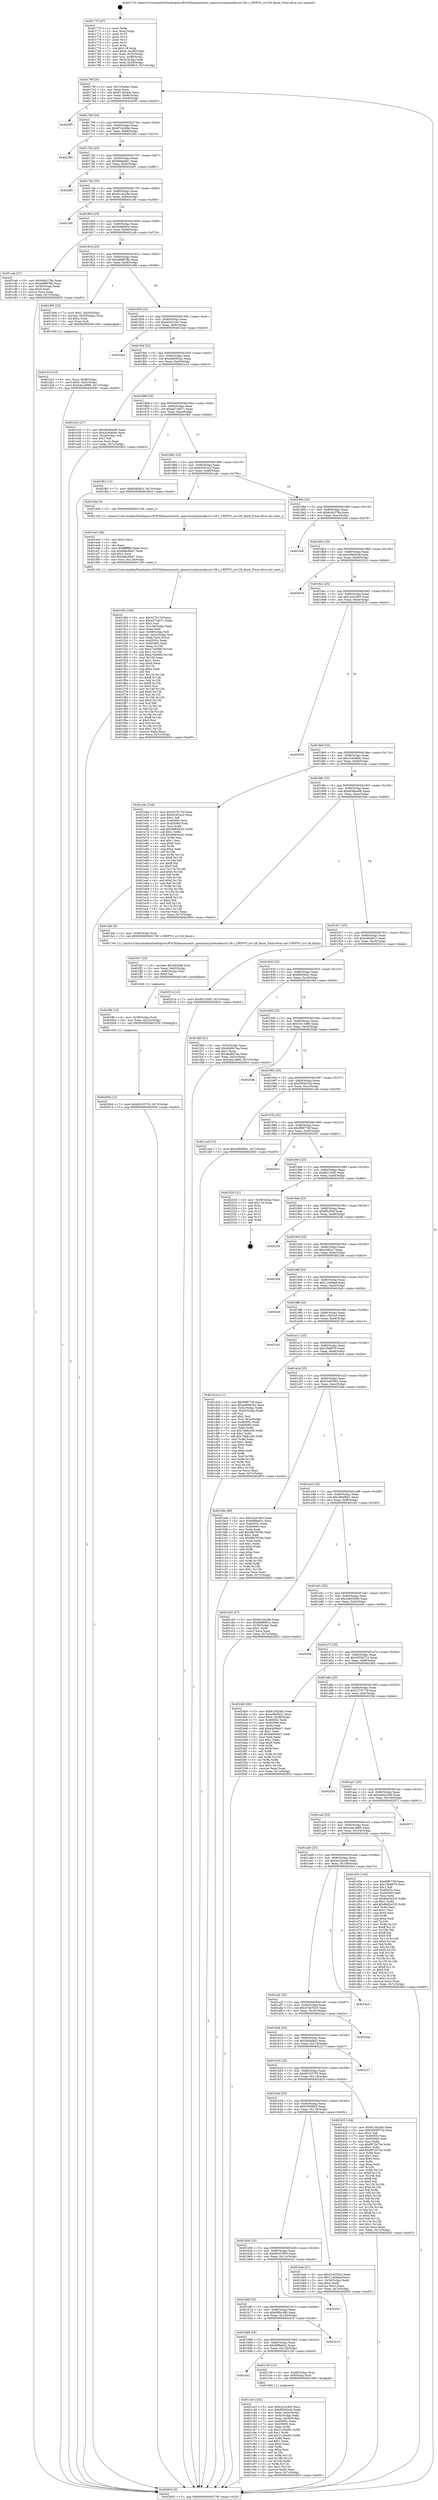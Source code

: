 digraph "0x401770" {
  label = "0x401770 (/mnt/c/Users/mathe/Desktop/tcc/POCII/binaries/extr_opensslcryptomodessiv128.c_CRYPTO_siv128_finish_Final-ollvm.out::main(0))"
  labelloc = "t"
  node[shape=record]

  Entry [label="",width=0.3,height=0.3,shape=circle,fillcolor=black,style=filled]
  "0x40179f" [label="{
     0x40179f [26]\l
     | [instrs]\l
     &nbsp;&nbsp;0x40179f \<+3\>: mov -0x7c(%rbp),%eax\l
     &nbsp;&nbsp;0x4017a2 \<+2\>: mov %eax,%ecx\l
     &nbsp;&nbsp;0x4017a4 \<+6\>: sub $0x813d24dc,%ecx\l
     &nbsp;&nbsp;0x4017aa \<+3\>: mov %eax,-0x80(%rbp)\l
     &nbsp;&nbsp;0x4017ad \<+6\>: mov %ecx,-0x84(%rbp)\l
     &nbsp;&nbsp;0x4017b3 \<+6\>: je 00000000004025f5 \<main+0xe85\>\l
  }"]
  "0x4025f5" [label="{
     0x4025f5\l
  }", style=dashed]
  "0x4017b9" [label="{
     0x4017b9 [25]\l
     | [instrs]\l
     &nbsp;&nbsp;0x4017b9 \<+5\>: jmp 00000000004017be \<main+0x4e\>\l
     &nbsp;&nbsp;0x4017be \<+3\>: mov -0x80(%rbp),%eax\l
     &nbsp;&nbsp;0x4017c1 \<+5\>: sub $0x87cb360e,%eax\l
     &nbsp;&nbsp;0x4017c6 \<+6\>: mov %eax,-0x88(%rbp)\l
     &nbsp;&nbsp;0x4017cc \<+6\>: je 0000000000402384 \<main+0xc14\>\l
  }"]
  Exit [label="",width=0.3,height=0.3,shape=circle,fillcolor=black,style=filled,peripheries=2]
  "0x402384" [label="{
     0x402384\l
  }", style=dashed]
  "0x4017d2" [label="{
     0x4017d2 [25]\l
     | [instrs]\l
     &nbsp;&nbsp;0x4017d2 \<+5\>: jmp 00000000004017d7 \<main+0x67\>\l
     &nbsp;&nbsp;0x4017d7 \<+3\>: mov -0x80(%rbp),%eax\l
     &nbsp;&nbsp;0x4017da \<+5\>: sub $0x8bfae9d1,%eax\l
     &nbsp;&nbsp;0x4017df \<+6\>: mov %eax,-0x8c(%rbp)\l
     &nbsp;&nbsp;0x4017e5 \<+6\>: je 00000000004020f1 \<main+0x981\>\l
  }"]
  "0x40200d" [label="{
     0x40200d [12]\l
     | [instrs]\l
     &nbsp;&nbsp;0x40200d \<+7\>: movl $0x60105705,-0x7c(%rbp)\l
     &nbsp;&nbsp;0x402014 \<+5\>: jmp 0000000000402603 \<main+0xe93\>\l
  }"]
  "0x4020f1" [label="{
     0x4020f1\l
  }", style=dashed]
  "0x4017eb" [label="{
     0x4017eb [25]\l
     | [instrs]\l
     &nbsp;&nbsp;0x4017eb \<+5\>: jmp 00000000004017f0 \<main+0x80\>\l
     &nbsp;&nbsp;0x4017f0 \<+3\>: mov -0x80(%rbp),%eax\l
     &nbsp;&nbsp;0x4017f3 \<+5\>: sub $0x91c4e29e,%eax\l
     &nbsp;&nbsp;0x4017f8 \<+6\>: mov %eax,-0x90(%rbp)\l
     &nbsp;&nbsp;0x4017fe \<+6\>: je 0000000000401cd0 \<main+0x560\>\l
  }"]
  "0x401ffe" [label="{
     0x401ffe [15]\l
     | [instrs]\l
     &nbsp;&nbsp;0x401ffe \<+4\>: mov -0x58(%rbp),%rdi\l
     &nbsp;&nbsp;0x402002 \<+6\>: mov %eax,-0x12c(%rbp)\l
     &nbsp;&nbsp;0x402008 \<+5\>: call 0000000000401030 \<free@plt\>\l
     | [calls]\l
     &nbsp;&nbsp;0x401030 \{1\} (unknown)\l
  }"]
  "0x401cd0" [label="{
     0x401cd0\l
  }", style=dashed]
  "0x401804" [label="{
     0x401804 [25]\l
     | [instrs]\l
     &nbsp;&nbsp;0x401804 \<+5\>: jmp 0000000000401809 \<main+0x99\>\l
     &nbsp;&nbsp;0x401809 \<+3\>: mov -0x80(%rbp),%eax\l
     &nbsp;&nbsp;0x40180c \<+5\>: sub $0x9b860f1e,%eax\l
     &nbsp;&nbsp;0x401811 \<+6\>: mov %eax,-0x94(%rbp)\l
     &nbsp;&nbsp;0x401817 \<+6\>: je 0000000000401ceb \<main+0x57b\>\l
  }"]
  "0x401fe7" [label="{
     0x401fe7 [23]\l
     | [instrs]\l
     &nbsp;&nbsp;0x401fe7 \<+10\>: movabs $0x4030d6,%rdi\l
     &nbsp;&nbsp;0x401ff1 \<+3\>: mov %eax,-0x60(%rbp)\l
     &nbsp;&nbsp;0x401ff4 \<+3\>: mov -0x60(%rbp),%esi\l
     &nbsp;&nbsp;0x401ff7 \<+2\>: mov $0x0,%al\l
     &nbsp;&nbsp;0x401ff9 \<+5\>: call 0000000000401040 \<printf@plt\>\l
     | [calls]\l
     &nbsp;&nbsp;0x401040 \{1\} (unknown)\l
  }"]
  "0x401ceb" [label="{
     0x401ceb [27]\l
     | [instrs]\l
     &nbsp;&nbsp;0x401ceb \<+5\>: mov $0xbc9c378a,%eax\l
     &nbsp;&nbsp;0x401cf0 \<+5\>: mov $0xa99f878b,%ecx\l
     &nbsp;&nbsp;0x401cf5 \<+3\>: mov -0x30(%rbp),%edx\l
     &nbsp;&nbsp;0x401cf8 \<+3\>: cmp $0x0,%edx\l
     &nbsp;&nbsp;0x401cfb \<+3\>: cmove %ecx,%eax\l
     &nbsp;&nbsp;0x401cfe \<+3\>: mov %eax,-0x7c(%rbp)\l
     &nbsp;&nbsp;0x401d01 \<+5\>: jmp 0000000000402603 \<main+0xe93\>\l
  }"]
  "0x40181d" [label="{
     0x40181d [25]\l
     | [instrs]\l
     &nbsp;&nbsp;0x40181d \<+5\>: jmp 0000000000401822 \<main+0xb2\>\l
     &nbsp;&nbsp;0x401822 \<+3\>: mov -0x80(%rbp),%eax\l
     &nbsp;&nbsp;0x401825 \<+5\>: sub $0xa99f878b,%eax\l
     &nbsp;&nbsp;0x40182a \<+6\>: mov %eax,-0x98(%rbp)\l
     &nbsp;&nbsp;0x401830 \<+6\>: je 0000000000401d06 \<main+0x596\>\l
  }"]
  "0x401f0b" [label="{
     0x401f0b [168]\l
     | [instrs]\l
     &nbsp;&nbsp;0x401f0b \<+5\>: mov $0x327517cf,%ecx\l
     &nbsp;&nbsp;0x401f10 \<+5\>: mov $0xad71e071,%edx\l
     &nbsp;&nbsp;0x401f15 \<+3\>: mov $0x1,%sil\l
     &nbsp;&nbsp;0x401f18 \<+6\>: mov -0x128(%rbp),%edi\l
     &nbsp;&nbsp;0x401f1e \<+3\>: imul %eax,%edi\l
     &nbsp;&nbsp;0x401f21 \<+4\>: mov -0x58(%rbp),%r8\l
     &nbsp;&nbsp;0x401f25 \<+4\>: movslq -0x5c(%rbp),%r9\l
     &nbsp;&nbsp;0x401f29 \<+4\>: mov %edi,(%r8,%r9,4)\l
     &nbsp;&nbsp;0x401f2d \<+7\>: mov 0x40505c,%eax\l
     &nbsp;&nbsp;0x401f34 \<+7\>: mov 0x405060,%edi\l
     &nbsp;&nbsp;0x401f3b \<+3\>: mov %eax,%r10d\l
     &nbsp;&nbsp;0x401f3e \<+7\>: sub $0xa75af480,%r10d\l
     &nbsp;&nbsp;0x401f45 \<+4\>: sub $0x1,%r10d\l
     &nbsp;&nbsp;0x401f49 \<+7\>: add $0xa75af480,%r10d\l
     &nbsp;&nbsp;0x401f50 \<+4\>: imul %r10d,%eax\l
     &nbsp;&nbsp;0x401f54 \<+3\>: and $0x1,%eax\l
     &nbsp;&nbsp;0x401f57 \<+3\>: cmp $0x0,%eax\l
     &nbsp;&nbsp;0x401f5a \<+4\>: sete %r11b\l
     &nbsp;&nbsp;0x401f5e \<+3\>: cmp $0xa,%edi\l
     &nbsp;&nbsp;0x401f61 \<+3\>: setl %bl\l
     &nbsp;&nbsp;0x401f64 \<+3\>: mov %r11b,%r14b\l
     &nbsp;&nbsp;0x401f67 \<+4\>: xor $0xff,%r14b\l
     &nbsp;&nbsp;0x401f6b \<+3\>: mov %bl,%r15b\l
     &nbsp;&nbsp;0x401f6e \<+4\>: xor $0xff,%r15b\l
     &nbsp;&nbsp;0x401f72 \<+4\>: xor $0x0,%sil\l
     &nbsp;&nbsp;0x401f76 \<+3\>: mov %r14b,%r12b\l
     &nbsp;&nbsp;0x401f79 \<+4\>: and $0x0,%r12b\l
     &nbsp;&nbsp;0x401f7d \<+3\>: and %sil,%r11b\l
     &nbsp;&nbsp;0x401f80 \<+3\>: mov %r15b,%r13b\l
     &nbsp;&nbsp;0x401f83 \<+4\>: and $0x0,%r13b\l
     &nbsp;&nbsp;0x401f87 \<+3\>: and %sil,%bl\l
     &nbsp;&nbsp;0x401f8a \<+3\>: or %r11b,%r12b\l
     &nbsp;&nbsp;0x401f8d \<+3\>: or %bl,%r13b\l
     &nbsp;&nbsp;0x401f90 \<+3\>: xor %r13b,%r12b\l
     &nbsp;&nbsp;0x401f93 \<+3\>: or %r15b,%r14b\l
     &nbsp;&nbsp;0x401f96 \<+4\>: xor $0xff,%r14b\l
     &nbsp;&nbsp;0x401f9a \<+4\>: or $0x0,%sil\l
     &nbsp;&nbsp;0x401f9e \<+3\>: and %sil,%r14b\l
     &nbsp;&nbsp;0x401fa1 \<+3\>: or %r14b,%r12b\l
     &nbsp;&nbsp;0x401fa4 \<+4\>: test $0x1,%r12b\l
     &nbsp;&nbsp;0x401fa8 \<+3\>: cmovne %edx,%ecx\l
     &nbsp;&nbsp;0x401fab \<+3\>: mov %ecx,-0x7c(%rbp)\l
     &nbsp;&nbsp;0x401fae \<+5\>: jmp 0000000000402603 \<main+0xe93\>\l
  }"]
  "0x401d06" [label="{
     0x401d06 [23]\l
     | [instrs]\l
     &nbsp;&nbsp;0x401d06 \<+7\>: movl $0x1,-0x50(%rbp)\l
     &nbsp;&nbsp;0x401d0d \<+4\>: movslq -0x50(%rbp),%rax\l
     &nbsp;&nbsp;0x401d11 \<+4\>: shl $0x2,%rax\l
     &nbsp;&nbsp;0x401d15 \<+3\>: mov %rax,%rdi\l
     &nbsp;&nbsp;0x401d18 \<+5\>: call 0000000000401050 \<malloc@plt\>\l
     | [calls]\l
     &nbsp;&nbsp;0x401050 \{1\} (unknown)\l
  }"]
  "0x401836" [label="{
     0x401836 [25]\l
     | [instrs]\l
     &nbsp;&nbsp;0x401836 \<+5\>: jmp 000000000040183b \<main+0xcb\>\l
     &nbsp;&nbsp;0x40183b \<+3\>: mov -0x80(%rbp),%eax\l
     &nbsp;&nbsp;0x40183e \<+5\>: sub $0xab421c0c,%eax\l
     &nbsp;&nbsp;0x401843 \<+6\>: mov %eax,-0x9c(%rbp)\l
     &nbsp;&nbsp;0x401849 \<+6\>: je 00000000004022ad \<main+0xb3d\>\l
  }"]
  "0x401ee3" [label="{
     0x401ee3 [40]\l
     | [instrs]\l
     &nbsp;&nbsp;0x401ee3 \<+5\>: mov $0x2,%ecx\l
     &nbsp;&nbsp;0x401ee8 \<+1\>: cltd\l
     &nbsp;&nbsp;0x401ee9 \<+2\>: idiv %ecx\l
     &nbsp;&nbsp;0x401eeb \<+6\>: imul $0xfffffffe,%edx,%ecx\l
     &nbsp;&nbsp;0x401ef1 \<+6\>: sub $0x9dbc8bb7,%ecx\l
     &nbsp;&nbsp;0x401ef7 \<+3\>: add $0x1,%ecx\l
     &nbsp;&nbsp;0x401efa \<+6\>: add $0x9dbc8bb7,%ecx\l
     &nbsp;&nbsp;0x401f00 \<+6\>: mov %ecx,-0x128(%rbp)\l
     &nbsp;&nbsp;0x401f06 \<+5\>: call 0000000000401160 \<next_i\>\l
     | [calls]\l
     &nbsp;&nbsp;0x401160 \{1\} (/mnt/c/Users/mathe/Desktop/tcc/POCII/binaries/extr_opensslcryptomodessiv128.c_CRYPTO_siv128_finish_Final-ollvm.out::next_i)\l
  }"]
  "0x4022ad" [label="{
     0x4022ad\l
  }", style=dashed]
  "0x40184f" [label="{
     0x40184f [25]\l
     | [instrs]\l
     &nbsp;&nbsp;0x40184f \<+5\>: jmp 0000000000401854 \<main+0xe4\>\l
     &nbsp;&nbsp;0x401854 \<+3\>: mov -0x80(%rbp),%eax\l
     &nbsp;&nbsp;0x401857 \<+5\>: sub $0xad6583a2,%eax\l
     &nbsp;&nbsp;0x40185c \<+6\>: mov %eax,-0xa0(%rbp)\l
     &nbsp;&nbsp;0x401862 \<+6\>: je 0000000000401e33 \<main+0x6c3\>\l
  }"]
  "0x401d1d" [label="{
     0x401d1d [23]\l
     | [instrs]\l
     &nbsp;&nbsp;0x401d1d \<+4\>: mov %rax,-0x58(%rbp)\l
     &nbsp;&nbsp;0x401d21 \<+7\>: movl $0x0,-0x5c(%rbp)\l
     &nbsp;&nbsp;0x401d28 \<+7\>: movl $0x44a1d985,-0x7c(%rbp)\l
     &nbsp;&nbsp;0x401d2f \<+5\>: jmp 0000000000402603 \<main+0xe93\>\l
  }"]
  "0x401e33" [label="{
     0x401e33 [27]\l
     | [instrs]\l
     &nbsp;&nbsp;0x401e33 \<+5\>: mov $0xd046ea98,%eax\l
     &nbsp;&nbsp;0x401e38 \<+5\>: mov $0xc5404b9c,%ecx\l
     &nbsp;&nbsp;0x401e3d \<+3\>: mov -0x2a(%rbp),%dl\l
     &nbsp;&nbsp;0x401e40 \<+3\>: test $0x1,%dl\l
     &nbsp;&nbsp;0x401e43 \<+3\>: cmovne %ecx,%eax\l
     &nbsp;&nbsp;0x401e46 \<+3\>: mov %eax,-0x7c(%rbp)\l
     &nbsp;&nbsp;0x401e49 \<+5\>: jmp 0000000000402603 \<main+0xe93\>\l
  }"]
  "0x401868" [label="{
     0x401868 [25]\l
     | [instrs]\l
     &nbsp;&nbsp;0x401868 \<+5\>: jmp 000000000040186d \<main+0xfd\>\l
     &nbsp;&nbsp;0x40186d \<+3\>: mov -0x80(%rbp),%eax\l
     &nbsp;&nbsp;0x401870 \<+5\>: sub $0xad71e071,%eax\l
     &nbsp;&nbsp;0x401875 \<+6\>: mov %eax,-0xa4(%rbp)\l
     &nbsp;&nbsp;0x40187b \<+6\>: je 0000000000401fb3 \<main+0x843\>\l
  }"]
  "0x401c43" [label="{
     0x401c43 [102]\l
     | [instrs]\l
     &nbsp;&nbsp;0x401c43 \<+5\>: mov $0xc422c9c0,%ecx\l
     &nbsp;&nbsp;0x401c48 \<+5\>: mov $0xf594024d,%edx\l
     &nbsp;&nbsp;0x401c4d \<+3\>: mov %eax,-0x4c(%rbp)\l
     &nbsp;&nbsp;0x401c50 \<+3\>: mov -0x4c(%rbp),%eax\l
     &nbsp;&nbsp;0x401c53 \<+3\>: mov %eax,-0x30(%rbp)\l
     &nbsp;&nbsp;0x401c56 \<+7\>: mov 0x40505c,%eax\l
     &nbsp;&nbsp;0x401c5d \<+7\>: mov 0x405060,%esi\l
     &nbsp;&nbsp;0x401c64 \<+3\>: mov %eax,%r8d\l
     &nbsp;&nbsp;0x401c67 \<+7\>: sub $0x2120ed0c,%r8d\l
     &nbsp;&nbsp;0x401c6e \<+4\>: sub $0x1,%r8d\l
     &nbsp;&nbsp;0x401c72 \<+7\>: add $0x2120ed0c,%r8d\l
     &nbsp;&nbsp;0x401c79 \<+4\>: imul %r8d,%eax\l
     &nbsp;&nbsp;0x401c7d \<+3\>: and $0x1,%eax\l
     &nbsp;&nbsp;0x401c80 \<+3\>: cmp $0x0,%eax\l
     &nbsp;&nbsp;0x401c83 \<+4\>: sete %r9b\l
     &nbsp;&nbsp;0x401c87 \<+3\>: cmp $0xa,%esi\l
     &nbsp;&nbsp;0x401c8a \<+4\>: setl %r10b\l
     &nbsp;&nbsp;0x401c8e \<+3\>: mov %r9b,%r11b\l
     &nbsp;&nbsp;0x401c91 \<+3\>: and %r10b,%r11b\l
     &nbsp;&nbsp;0x401c94 \<+3\>: xor %r10b,%r9b\l
     &nbsp;&nbsp;0x401c97 \<+3\>: or %r9b,%r11b\l
     &nbsp;&nbsp;0x401c9a \<+4\>: test $0x1,%r11b\l
     &nbsp;&nbsp;0x401c9e \<+3\>: cmovne %edx,%ecx\l
     &nbsp;&nbsp;0x401ca1 \<+3\>: mov %ecx,-0x7c(%rbp)\l
     &nbsp;&nbsp;0x401ca4 \<+5\>: jmp 0000000000402603 \<main+0xe93\>\l
  }"]
  "0x401fb3" [label="{
     0x401fb3 [12]\l
     | [instrs]\l
     &nbsp;&nbsp;0x401fb3 \<+7\>: movl $0xf04f382c,-0x7c(%rbp)\l
     &nbsp;&nbsp;0x401fba \<+5\>: jmp 0000000000402603 \<main+0xe93\>\l
  }"]
  "0x401881" [label="{
     0x401881 [25]\l
     | [instrs]\l
     &nbsp;&nbsp;0x401881 \<+5\>: jmp 0000000000401886 \<main+0x116\>\l
     &nbsp;&nbsp;0x401886 \<+3\>: mov -0x80(%rbp),%eax\l
     &nbsp;&nbsp;0x401889 \<+5\>: sub $0xb53f1ec2,%eax\l
     &nbsp;&nbsp;0x40188e \<+6\>: mov %eax,-0xa8(%rbp)\l
     &nbsp;&nbsp;0x401894 \<+6\>: je 0000000000401ede \<main+0x76e\>\l
  }"]
  "0x401ba1" [label="{
     0x401ba1\l
  }", style=dashed]
  "0x401ede" [label="{
     0x401ede [5]\l
     | [instrs]\l
     &nbsp;&nbsp;0x401ede \<+5\>: call 0000000000401160 \<next_i\>\l
     | [calls]\l
     &nbsp;&nbsp;0x401160 \{1\} (/mnt/c/Users/mathe/Desktop/tcc/POCII/binaries/extr_opensslcryptomodessiv128.c_CRYPTO_siv128_finish_Final-ollvm.out::next_i)\l
  }"]
  "0x40189a" [label="{
     0x40189a [25]\l
     | [instrs]\l
     &nbsp;&nbsp;0x40189a \<+5\>: jmp 000000000040189f \<main+0x12f\>\l
     &nbsp;&nbsp;0x40189f \<+3\>: mov -0x80(%rbp),%eax\l
     &nbsp;&nbsp;0x4018a2 \<+5\>: sub $0xbc9c378a,%eax\l
     &nbsp;&nbsp;0x4018a7 \<+6\>: mov %eax,-0xac(%rbp)\l
     &nbsp;&nbsp;0x4018ad \<+6\>: je 00000000004022e8 \<main+0xb78\>\l
  }"]
  "0x401c36" [label="{
     0x401c36 [13]\l
     | [instrs]\l
     &nbsp;&nbsp;0x401c36 \<+4\>: mov -0x48(%rbp),%rax\l
     &nbsp;&nbsp;0x401c3a \<+4\>: mov 0x8(%rax),%rdi\l
     &nbsp;&nbsp;0x401c3e \<+5\>: call 0000000000401060 \<atoi@plt\>\l
     | [calls]\l
     &nbsp;&nbsp;0x401060 \{1\} (unknown)\l
  }"]
  "0x4022e8" [label="{
     0x4022e8\l
  }", style=dashed]
  "0x4018b3" [label="{
     0x4018b3 [25]\l
     | [instrs]\l
     &nbsp;&nbsp;0x4018b3 \<+5\>: jmp 00000000004018b8 \<main+0x148\>\l
     &nbsp;&nbsp;0x4018b8 \<+3\>: mov -0x80(%rbp),%eax\l
     &nbsp;&nbsp;0x4018bb \<+5\>: sub $0xc09a420f,%eax\l
     &nbsp;&nbsp;0x4018c0 \<+6\>: mov %eax,-0xb0(%rbp)\l
     &nbsp;&nbsp;0x4018c6 \<+6\>: je 0000000000402019 \<main+0x8a9\>\l
  }"]
  "0x401b88" [label="{
     0x401b88 [25]\l
     | [instrs]\l
     &nbsp;&nbsp;0x401b88 \<+5\>: jmp 0000000000401b8d \<main+0x41d\>\l
     &nbsp;&nbsp;0x401b8d \<+3\>: mov -0x80(%rbp),%eax\l
     &nbsp;&nbsp;0x401b90 \<+5\>: sub $0x69f9a62c,%eax\l
     &nbsp;&nbsp;0x401b95 \<+6\>: mov %eax,-0x124(%rbp)\l
     &nbsp;&nbsp;0x401b9b \<+6\>: je 0000000000401c36 \<main+0x4c6\>\l
  }"]
  "0x402019" [label="{
     0x402019\l
  }", style=dashed]
  "0x4018cc" [label="{
     0x4018cc [25]\l
     | [instrs]\l
     &nbsp;&nbsp;0x4018cc \<+5\>: jmp 00000000004018d1 \<main+0x161\>\l
     &nbsp;&nbsp;0x4018d1 \<+3\>: mov -0x80(%rbp),%eax\l
     &nbsp;&nbsp;0x4018d4 \<+5\>: sub $0xc422c9c0,%eax\l
     &nbsp;&nbsp;0x4018d9 \<+6\>: mov %eax,-0xb4(%rbp)\l
     &nbsp;&nbsp;0x4018df \<+6\>: je 0000000000402535 \<main+0xdc5\>\l
  }"]
  "0x402419" [label="{
     0x402419\l
  }", style=dashed]
  "0x402535" [label="{
     0x402535\l
  }", style=dashed]
  "0x4018e5" [label="{
     0x4018e5 [25]\l
     | [instrs]\l
     &nbsp;&nbsp;0x4018e5 \<+5\>: jmp 00000000004018ea \<main+0x17a\>\l
     &nbsp;&nbsp;0x4018ea \<+3\>: mov -0x80(%rbp),%eax\l
     &nbsp;&nbsp;0x4018ed \<+5\>: sub $0xc5404b9c,%eax\l
     &nbsp;&nbsp;0x4018f2 \<+6\>: mov %eax,-0xb8(%rbp)\l
     &nbsp;&nbsp;0x4018f8 \<+6\>: je 0000000000401e4e \<main+0x6de\>\l
  }"]
  "0x401b6f" [label="{
     0x401b6f [25]\l
     | [instrs]\l
     &nbsp;&nbsp;0x401b6f \<+5\>: jmp 0000000000401b74 \<main+0x404\>\l
     &nbsp;&nbsp;0x401b74 \<+3\>: mov -0x80(%rbp),%eax\l
     &nbsp;&nbsp;0x401b77 \<+5\>: sub $0x69f0c3d6,%eax\l
     &nbsp;&nbsp;0x401b7c \<+6\>: mov %eax,-0x120(%rbp)\l
     &nbsp;&nbsp;0x401b82 \<+6\>: je 0000000000402419 \<main+0xca9\>\l
  }"]
  "0x401e4e" [label="{
     0x401e4e [144]\l
     | [instrs]\l
     &nbsp;&nbsp;0x401e4e \<+5\>: mov $0x327517cf,%eax\l
     &nbsp;&nbsp;0x401e53 \<+5\>: mov $0xb53f1ec2,%ecx\l
     &nbsp;&nbsp;0x401e58 \<+2\>: mov $0x1,%dl\l
     &nbsp;&nbsp;0x401e5a \<+7\>: mov 0x40505c,%esi\l
     &nbsp;&nbsp;0x401e61 \<+7\>: mov 0x405060,%edi\l
     &nbsp;&nbsp;0x401e68 \<+3\>: mov %esi,%r8d\l
     &nbsp;&nbsp;0x401e6b \<+7\>: add $0x9d834c92,%r8d\l
     &nbsp;&nbsp;0x401e72 \<+4\>: sub $0x1,%r8d\l
     &nbsp;&nbsp;0x401e76 \<+7\>: sub $0x9d834c92,%r8d\l
     &nbsp;&nbsp;0x401e7d \<+4\>: imul %r8d,%esi\l
     &nbsp;&nbsp;0x401e81 \<+3\>: and $0x1,%esi\l
     &nbsp;&nbsp;0x401e84 \<+3\>: cmp $0x0,%esi\l
     &nbsp;&nbsp;0x401e87 \<+4\>: sete %r9b\l
     &nbsp;&nbsp;0x401e8b \<+3\>: cmp $0xa,%edi\l
     &nbsp;&nbsp;0x401e8e \<+4\>: setl %r10b\l
     &nbsp;&nbsp;0x401e92 \<+3\>: mov %r9b,%r11b\l
     &nbsp;&nbsp;0x401e95 \<+4\>: xor $0xff,%r11b\l
     &nbsp;&nbsp;0x401e99 \<+3\>: mov %r10b,%bl\l
     &nbsp;&nbsp;0x401e9c \<+3\>: xor $0xff,%bl\l
     &nbsp;&nbsp;0x401e9f \<+3\>: xor $0x0,%dl\l
     &nbsp;&nbsp;0x401ea2 \<+3\>: mov %r11b,%r14b\l
     &nbsp;&nbsp;0x401ea5 \<+4\>: and $0x0,%r14b\l
     &nbsp;&nbsp;0x401ea9 \<+3\>: and %dl,%r9b\l
     &nbsp;&nbsp;0x401eac \<+3\>: mov %bl,%r15b\l
     &nbsp;&nbsp;0x401eaf \<+4\>: and $0x0,%r15b\l
     &nbsp;&nbsp;0x401eb3 \<+3\>: and %dl,%r10b\l
     &nbsp;&nbsp;0x401eb6 \<+3\>: or %r9b,%r14b\l
     &nbsp;&nbsp;0x401eb9 \<+3\>: or %r10b,%r15b\l
     &nbsp;&nbsp;0x401ebc \<+3\>: xor %r15b,%r14b\l
     &nbsp;&nbsp;0x401ebf \<+3\>: or %bl,%r11b\l
     &nbsp;&nbsp;0x401ec2 \<+4\>: xor $0xff,%r11b\l
     &nbsp;&nbsp;0x401ec6 \<+3\>: or $0x0,%dl\l
     &nbsp;&nbsp;0x401ec9 \<+3\>: and %dl,%r11b\l
     &nbsp;&nbsp;0x401ecc \<+3\>: or %r11b,%r14b\l
     &nbsp;&nbsp;0x401ecf \<+4\>: test $0x1,%r14b\l
     &nbsp;&nbsp;0x401ed3 \<+3\>: cmovne %ecx,%eax\l
     &nbsp;&nbsp;0x401ed6 \<+3\>: mov %eax,-0x7c(%rbp)\l
     &nbsp;&nbsp;0x401ed9 \<+5\>: jmp 0000000000402603 \<main+0xe93\>\l
  }"]
  "0x4018fe" [label="{
     0x4018fe [25]\l
     | [instrs]\l
     &nbsp;&nbsp;0x4018fe \<+5\>: jmp 0000000000401903 \<main+0x193\>\l
     &nbsp;&nbsp;0x401903 \<+3\>: mov -0x80(%rbp),%eax\l
     &nbsp;&nbsp;0x401906 \<+5\>: sub $0xd046ea98,%eax\l
     &nbsp;&nbsp;0x40190b \<+6\>: mov %eax,-0xbc(%rbp)\l
     &nbsp;&nbsp;0x401911 \<+6\>: je 0000000000401fde \<main+0x86e\>\l
  }"]
  "0x402242" [label="{
     0x402242\l
  }", style=dashed]
  "0x401fde" [label="{
     0x401fde [9]\l
     | [instrs]\l
     &nbsp;&nbsp;0x401fde \<+4\>: mov -0x58(%rbp),%rdi\l
     &nbsp;&nbsp;0x401fe2 \<+5\>: call 0000000000401760 \<CRYPTO_siv128_finish\>\l
     | [calls]\l
     &nbsp;&nbsp;0x401760 \{1\} (/mnt/c/Users/mathe/Desktop/tcc/POCII/binaries/extr_opensslcryptomodessiv128.c_CRYPTO_siv128_finish_Final-ollvm.out::CRYPTO_siv128_finish)\l
  }"]
  "0x401917" [label="{
     0x401917 [25]\l
     | [instrs]\l
     &nbsp;&nbsp;0x401917 \<+5\>: jmp 000000000040191c \<main+0x1ac\>\l
     &nbsp;&nbsp;0x40191c \<+3\>: mov -0x80(%rbp),%eax\l
     &nbsp;&nbsp;0x40191f \<+5\>: sub $0xed6af421,%eax\l
     &nbsp;&nbsp;0x401924 \<+6\>: mov %eax,-0xc0(%rbp)\l
     &nbsp;&nbsp;0x40192a \<+6\>: je 0000000000402514 \<main+0xda4\>\l
  }"]
  "0x401770" [label="{
     0x401770 [47]\l
     | [instrs]\l
     &nbsp;&nbsp;0x401770 \<+1\>: push %rbp\l
     &nbsp;&nbsp;0x401771 \<+3\>: mov %rsp,%rbp\l
     &nbsp;&nbsp;0x401774 \<+2\>: push %r15\l
     &nbsp;&nbsp;0x401776 \<+2\>: push %r14\l
     &nbsp;&nbsp;0x401778 \<+2\>: push %r13\l
     &nbsp;&nbsp;0x40177a \<+2\>: push %r12\l
     &nbsp;&nbsp;0x40177c \<+1\>: push %rbx\l
     &nbsp;&nbsp;0x40177d \<+7\>: sub $0x118,%rsp\l
     &nbsp;&nbsp;0x401784 \<+7\>: movl $0x0,-0x38(%rbp)\l
     &nbsp;&nbsp;0x40178b \<+3\>: mov %edi,-0x3c(%rbp)\l
     &nbsp;&nbsp;0x40178e \<+4\>: mov %rsi,-0x48(%rbp)\l
     &nbsp;&nbsp;0x401792 \<+3\>: mov -0x3c(%rbp),%edi\l
     &nbsp;&nbsp;0x401795 \<+3\>: mov %edi,-0x34(%rbp)\l
     &nbsp;&nbsp;0x401798 \<+7\>: movl $0x6393f9c5,-0x7c(%rbp)\l
  }"]
  "0x402514" [label="{
     0x402514 [12]\l
     | [instrs]\l
     &nbsp;&nbsp;0x402514 \<+7\>: movl $0xfb2150f2,-0x7c(%rbp)\l
     &nbsp;&nbsp;0x40251b \<+5\>: jmp 0000000000402603 \<main+0xe93\>\l
  }"]
  "0x401930" [label="{
     0x401930 [25]\l
     | [instrs]\l
     &nbsp;&nbsp;0x401930 \<+5\>: jmp 0000000000401935 \<main+0x1c5\>\l
     &nbsp;&nbsp;0x401935 \<+3\>: mov -0x80(%rbp),%eax\l
     &nbsp;&nbsp;0x401938 \<+5\>: sub $0xf04f382c,%eax\l
     &nbsp;&nbsp;0x40193d \<+6\>: mov %eax,-0xc4(%rbp)\l
     &nbsp;&nbsp;0x401943 \<+6\>: je 0000000000401fbf \<main+0x84f\>\l
  }"]
  "0x402603" [label="{
     0x402603 [5]\l
     | [instrs]\l
     &nbsp;&nbsp;0x402603 \<+5\>: jmp 000000000040179f \<main+0x2f\>\l
  }"]
  "0x401fbf" [label="{
     0x401fbf [31]\l
     | [instrs]\l
     &nbsp;&nbsp;0x401fbf \<+3\>: mov -0x5c(%rbp),%eax\l
     &nbsp;&nbsp;0x401fc2 \<+5\>: add $0x4bd947aa,%eax\l
     &nbsp;&nbsp;0x401fc7 \<+3\>: add $0x1,%eax\l
     &nbsp;&nbsp;0x401fca \<+5\>: sub $0x4bd947aa,%eax\l
     &nbsp;&nbsp;0x401fcf \<+3\>: mov %eax,-0x5c(%rbp)\l
     &nbsp;&nbsp;0x401fd2 \<+7\>: movl $0x44a1d985,-0x7c(%rbp)\l
     &nbsp;&nbsp;0x401fd9 \<+5\>: jmp 0000000000402603 \<main+0xe93\>\l
  }"]
  "0x401949" [label="{
     0x401949 [25]\l
     | [instrs]\l
     &nbsp;&nbsp;0x401949 \<+5\>: jmp 000000000040194e \<main+0x1de\>\l
     &nbsp;&nbsp;0x40194e \<+3\>: mov -0x80(%rbp),%eax\l
     &nbsp;&nbsp;0x401951 \<+5\>: sub $0xf1613d90,%eax\l
     &nbsp;&nbsp;0x401956 \<+6\>: mov %eax,-0xc8(%rbp)\l
     &nbsp;&nbsp;0x40195c \<+6\>: je 00000000004025d8 \<main+0xe68\>\l
  }"]
  "0x401b56" [label="{
     0x401b56 [25]\l
     | [instrs]\l
     &nbsp;&nbsp;0x401b56 \<+5\>: jmp 0000000000401b5b \<main+0x3eb\>\l
     &nbsp;&nbsp;0x401b5b \<+3\>: mov -0x80(%rbp),%eax\l
     &nbsp;&nbsp;0x401b5e \<+5\>: sub $0x65c07656,%eax\l
     &nbsp;&nbsp;0x401b63 \<+6\>: mov %eax,-0x11c(%rbp)\l
     &nbsp;&nbsp;0x401b69 \<+6\>: je 0000000000402242 \<main+0xad2\>\l
  }"]
  "0x4025d8" [label="{
     0x4025d8\l
  }", style=dashed]
  "0x401962" [label="{
     0x401962 [25]\l
     | [instrs]\l
     &nbsp;&nbsp;0x401962 \<+5\>: jmp 0000000000401967 \<main+0x1f7\>\l
     &nbsp;&nbsp;0x401967 \<+3\>: mov -0x80(%rbp),%eax\l
     &nbsp;&nbsp;0x40196a \<+5\>: sub $0xf594024d,%eax\l
     &nbsp;&nbsp;0x40196f \<+6\>: mov %eax,-0xcc(%rbp)\l
     &nbsp;&nbsp;0x401975 \<+6\>: je 0000000000401ca9 \<main+0x539\>\l
  }"]
  "0x401bab" [label="{
     0x401bab [27]\l
     | [instrs]\l
     &nbsp;&nbsp;0x401bab \<+5\>: mov $0x23a035b3,%eax\l
     &nbsp;&nbsp;0x401bb0 \<+5\>: mov $0x11408aef,%ecx\l
     &nbsp;&nbsp;0x401bb5 \<+3\>: mov -0x34(%rbp),%edx\l
     &nbsp;&nbsp;0x401bb8 \<+3\>: cmp $0x2,%edx\l
     &nbsp;&nbsp;0x401bbb \<+3\>: cmovne %ecx,%eax\l
     &nbsp;&nbsp;0x401bbe \<+3\>: mov %eax,-0x7c(%rbp)\l
     &nbsp;&nbsp;0x401bc1 \<+5\>: jmp 0000000000402603 \<main+0xe93\>\l
  }"]
  "0x401ca9" [label="{
     0x401ca9 [12]\l
     | [instrs]\l
     &nbsp;&nbsp;0x401ca9 \<+7\>: movl $0x28b0f0e1,-0x7c(%rbp)\l
     &nbsp;&nbsp;0x401cb0 \<+5\>: jmp 0000000000402603 \<main+0xe93\>\l
  }"]
  "0x40197b" [label="{
     0x40197b [25]\l
     | [instrs]\l
     &nbsp;&nbsp;0x40197b \<+5\>: jmp 0000000000401980 \<main+0x210\>\l
     &nbsp;&nbsp;0x401980 \<+3\>: mov -0x80(%rbp),%eax\l
     &nbsp;&nbsp;0x401983 \<+5\>: sub $0xf9f8776f,%eax\l
     &nbsp;&nbsp;0x401988 \<+6\>: mov %eax,-0xd0(%rbp)\l
     &nbsp;&nbsp;0x40198e \<+6\>: je 0000000000402551 \<main+0xde1\>\l
  }"]
  "0x401b3d" [label="{
     0x401b3d [25]\l
     | [instrs]\l
     &nbsp;&nbsp;0x401b3d \<+5\>: jmp 0000000000401b42 \<main+0x3d2\>\l
     &nbsp;&nbsp;0x401b42 \<+3\>: mov -0x80(%rbp),%eax\l
     &nbsp;&nbsp;0x401b45 \<+5\>: sub $0x6393f9c5,%eax\l
     &nbsp;&nbsp;0x401b4a \<+6\>: mov %eax,-0x118(%rbp)\l
     &nbsp;&nbsp;0x401b50 \<+6\>: je 0000000000401bab \<main+0x43b\>\l
  }"]
  "0x402551" [label="{
     0x402551\l
  }", style=dashed]
  "0x401994" [label="{
     0x401994 [25]\l
     | [instrs]\l
     &nbsp;&nbsp;0x401994 \<+5\>: jmp 0000000000401999 \<main+0x229\>\l
     &nbsp;&nbsp;0x401999 \<+3\>: mov -0x80(%rbp),%eax\l
     &nbsp;&nbsp;0x40199c \<+5\>: sub $0xfb2150f2,%eax\l
     &nbsp;&nbsp;0x4019a1 \<+6\>: mov %eax,-0xd4(%rbp)\l
     &nbsp;&nbsp;0x4019a7 \<+6\>: je 0000000000402520 \<main+0xdb0\>\l
  }"]
  "0x402425" [label="{
     0x402425 [144]\l
     | [instrs]\l
     &nbsp;&nbsp;0x402425 \<+5\>: mov $0x813d24dc,%eax\l
     &nbsp;&nbsp;0x40242a \<+5\>: mov $0x3055671b,%ecx\l
     &nbsp;&nbsp;0x40242f \<+2\>: mov $0x1,%dl\l
     &nbsp;&nbsp;0x402431 \<+7\>: mov 0x40505c,%esi\l
     &nbsp;&nbsp;0x402438 \<+7\>: mov 0x405060,%edi\l
     &nbsp;&nbsp;0x40243f \<+3\>: mov %esi,%r8d\l
     &nbsp;&nbsp;0x402442 \<+7\>: sub $0xf972b75e,%r8d\l
     &nbsp;&nbsp;0x402449 \<+4\>: sub $0x1,%r8d\l
     &nbsp;&nbsp;0x40244d \<+7\>: add $0xf972b75e,%r8d\l
     &nbsp;&nbsp;0x402454 \<+4\>: imul %r8d,%esi\l
     &nbsp;&nbsp;0x402458 \<+3\>: and $0x1,%esi\l
     &nbsp;&nbsp;0x40245b \<+3\>: cmp $0x0,%esi\l
     &nbsp;&nbsp;0x40245e \<+4\>: sete %r9b\l
     &nbsp;&nbsp;0x402462 \<+3\>: cmp $0xa,%edi\l
     &nbsp;&nbsp;0x402465 \<+4\>: setl %r10b\l
     &nbsp;&nbsp;0x402469 \<+3\>: mov %r9b,%r11b\l
     &nbsp;&nbsp;0x40246c \<+4\>: xor $0xff,%r11b\l
     &nbsp;&nbsp;0x402470 \<+3\>: mov %r10b,%bl\l
     &nbsp;&nbsp;0x402473 \<+3\>: xor $0xff,%bl\l
     &nbsp;&nbsp;0x402476 \<+3\>: xor $0x0,%dl\l
     &nbsp;&nbsp;0x402479 \<+3\>: mov %r11b,%r14b\l
     &nbsp;&nbsp;0x40247c \<+4\>: and $0x0,%r14b\l
     &nbsp;&nbsp;0x402480 \<+3\>: and %dl,%r9b\l
     &nbsp;&nbsp;0x402483 \<+3\>: mov %bl,%r15b\l
     &nbsp;&nbsp;0x402486 \<+4\>: and $0x0,%r15b\l
     &nbsp;&nbsp;0x40248a \<+3\>: and %dl,%r10b\l
     &nbsp;&nbsp;0x40248d \<+3\>: or %r9b,%r14b\l
     &nbsp;&nbsp;0x402490 \<+3\>: or %r10b,%r15b\l
     &nbsp;&nbsp;0x402493 \<+3\>: xor %r15b,%r14b\l
     &nbsp;&nbsp;0x402496 \<+3\>: or %bl,%r11b\l
     &nbsp;&nbsp;0x402499 \<+4\>: xor $0xff,%r11b\l
     &nbsp;&nbsp;0x40249d \<+3\>: or $0x0,%dl\l
     &nbsp;&nbsp;0x4024a0 \<+3\>: and %dl,%r11b\l
     &nbsp;&nbsp;0x4024a3 \<+3\>: or %r11b,%r14b\l
     &nbsp;&nbsp;0x4024a6 \<+4\>: test $0x1,%r14b\l
     &nbsp;&nbsp;0x4024aa \<+3\>: cmovne %ecx,%eax\l
     &nbsp;&nbsp;0x4024ad \<+3\>: mov %eax,-0x7c(%rbp)\l
     &nbsp;&nbsp;0x4024b0 \<+5\>: jmp 0000000000402603 \<main+0xe93\>\l
  }"]
  "0x402520" [label="{
     0x402520 [21]\l
     | [instrs]\l
     &nbsp;&nbsp;0x402520 \<+3\>: mov -0x38(%rbp),%eax\l
     &nbsp;&nbsp;0x402523 \<+7\>: add $0x118,%rsp\l
     &nbsp;&nbsp;0x40252a \<+1\>: pop %rbx\l
     &nbsp;&nbsp;0x40252b \<+2\>: pop %r12\l
     &nbsp;&nbsp;0x40252d \<+2\>: pop %r13\l
     &nbsp;&nbsp;0x40252f \<+2\>: pop %r14\l
     &nbsp;&nbsp;0x402531 \<+2\>: pop %r15\l
     &nbsp;&nbsp;0x402533 \<+1\>: pop %rbp\l
     &nbsp;&nbsp;0x402534 \<+1\>: ret\l
  }"]
  "0x4019ad" [label="{
     0x4019ad [25]\l
     | [instrs]\l
     &nbsp;&nbsp;0x4019ad \<+5\>: jmp 00000000004019b2 \<main+0x242\>\l
     &nbsp;&nbsp;0x4019b2 \<+3\>: mov -0x80(%rbp),%eax\l
     &nbsp;&nbsp;0x4019b5 \<+5\>: sub $0xff5cf04f,%eax\l
     &nbsp;&nbsp;0x4019ba \<+6\>: mov %eax,-0xd8(%rbp)\l
     &nbsp;&nbsp;0x4019c0 \<+6\>: je 00000000004022f4 \<main+0xb84\>\l
  }"]
  "0x401b24" [label="{
     0x401b24 [25]\l
     | [instrs]\l
     &nbsp;&nbsp;0x401b24 \<+5\>: jmp 0000000000401b29 \<main+0x3b9\>\l
     &nbsp;&nbsp;0x401b29 \<+3\>: mov -0x80(%rbp),%eax\l
     &nbsp;&nbsp;0x401b2c \<+5\>: sub $0x60105705,%eax\l
     &nbsp;&nbsp;0x401b31 \<+6\>: mov %eax,-0x114(%rbp)\l
     &nbsp;&nbsp;0x401b37 \<+6\>: je 0000000000402425 \<main+0xcb5\>\l
  }"]
  "0x4022f4" [label="{
     0x4022f4\l
  }", style=dashed]
  "0x4019c6" [label="{
     0x4019c6 [25]\l
     | [instrs]\l
     &nbsp;&nbsp;0x4019c6 \<+5\>: jmp 00000000004019cb \<main+0x25b\>\l
     &nbsp;&nbsp;0x4019cb \<+3\>: mov -0x80(%rbp),%eax\l
     &nbsp;&nbsp;0x4019ce \<+5\>: sub $0xcc0fca7,%eax\l
     &nbsp;&nbsp;0x4019d3 \<+6\>: mov %eax,-0xdc(%rbp)\l
     &nbsp;&nbsp;0x4019d9 \<+6\>: je 0000000000402294 \<main+0xb24\>\l
  }"]
  "0x402227" [label="{
     0x402227\l
  }", style=dashed]
  "0x402294" [label="{
     0x402294\l
  }", style=dashed]
  "0x4019df" [label="{
     0x4019df [25]\l
     | [instrs]\l
     &nbsp;&nbsp;0x4019df \<+5\>: jmp 00000000004019e4 \<main+0x274\>\l
     &nbsp;&nbsp;0x4019e4 \<+3\>: mov -0x80(%rbp),%eax\l
     &nbsp;&nbsp;0x4019e7 \<+5\>: sub $0x11408aef,%eax\l
     &nbsp;&nbsp;0x4019ec \<+6\>: mov %eax,-0xe0(%rbp)\l
     &nbsp;&nbsp;0x4019f2 \<+6\>: je 0000000000401bc6 \<main+0x456\>\l
  }"]
  "0x401b0b" [label="{
     0x401b0b [25]\l
     | [instrs]\l
     &nbsp;&nbsp;0x401b0b \<+5\>: jmp 0000000000401b10 \<main+0x3a0\>\l
     &nbsp;&nbsp;0x401b10 \<+3\>: mov -0x80(%rbp),%eax\l
     &nbsp;&nbsp;0x401b13 \<+5\>: sub $0x5a0bfda3,%eax\l
     &nbsp;&nbsp;0x401b18 \<+6\>: mov %eax,-0x110(%rbp)\l
     &nbsp;&nbsp;0x401b1e \<+6\>: je 0000000000402227 \<main+0xab7\>\l
  }"]
  "0x401bc6" [label="{
     0x401bc6\l
  }", style=dashed]
  "0x4019f8" [label="{
     0x4019f8 [25]\l
     | [instrs]\l
     &nbsp;&nbsp;0x4019f8 \<+5\>: jmp 00000000004019fd \<main+0x28d\>\l
     &nbsp;&nbsp;0x4019fd \<+3\>: mov -0x80(%rbp),%eax\l
     &nbsp;&nbsp;0x401a00 \<+5\>: sub $0x1c3e5cc0,%eax\l
     &nbsp;&nbsp;0x401a05 \<+6\>: mov %eax,-0xe4(%rbp)\l
     &nbsp;&nbsp;0x401a0b \<+6\>: je 0000000000402183 \<main+0xa13\>\l
  }"]
  "0x4025aa" [label="{
     0x4025aa\l
  }", style=dashed]
  "0x402183" [label="{
     0x402183\l
  }", style=dashed]
  "0x401a11" [label="{
     0x401a11 [25]\l
     | [instrs]\l
     &nbsp;&nbsp;0x401a11 \<+5\>: jmp 0000000000401a16 \<main+0x2a6\>\l
     &nbsp;&nbsp;0x401a16 \<+3\>: mov -0x80(%rbp),%eax\l
     &nbsp;&nbsp;0x401a19 \<+5\>: sub $0x1fd48f79,%eax\l
     &nbsp;&nbsp;0x401a1e \<+6\>: mov %eax,-0xe8(%rbp)\l
     &nbsp;&nbsp;0x401a24 \<+6\>: je 0000000000401dc4 \<main+0x654\>\l
  }"]
  "0x401af2" [label="{
     0x401af2 [25]\l
     | [instrs]\l
     &nbsp;&nbsp;0x401af2 \<+5\>: jmp 0000000000401af7 \<main+0x387\>\l
     &nbsp;&nbsp;0x401af7 \<+3\>: mov -0x80(%rbp),%eax\l
     &nbsp;&nbsp;0x401afa \<+5\>: sub $0x474e7625,%eax\l
     &nbsp;&nbsp;0x401aff \<+6\>: mov %eax,-0x10c(%rbp)\l
     &nbsp;&nbsp;0x401b05 \<+6\>: je 00000000004025aa \<main+0xe3a\>\l
  }"]
  "0x401dc4" [label="{
     0x401dc4 [111]\l
     | [instrs]\l
     &nbsp;&nbsp;0x401dc4 \<+5\>: mov $0xf9f8776f,%eax\l
     &nbsp;&nbsp;0x401dc9 \<+5\>: mov $0xad6583a2,%ecx\l
     &nbsp;&nbsp;0x401dce \<+3\>: mov -0x5c(%rbp),%edx\l
     &nbsp;&nbsp;0x401dd1 \<+3\>: cmp -0x50(%rbp),%edx\l
     &nbsp;&nbsp;0x401dd4 \<+4\>: setl %sil\l
     &nbsp;&nbsp;0x401dd8 \<+4\>: and $0x1,%sil\l
     &nbsp;&nbsp;0x401ddc \<+4\>: mov %sil,-0x2a(%rbp)\l
     &nbsp;&nbsp;0x401de0 \<+7\>: mov 0x40505c,%edx\l
     &nbsp;&nbsp;0x401de7 \<+7\>: mov 0x405060,%edi\l
     &nbsp;&nbsp;0x401dee \<+3\>: mov %edx,%r8d\l
     &nbsp;&nbsp;0x401df1 \<+7\>: sub $0x74b8cc06,%r8d\l
     &nbsp;&nbsp;0x401df8 \<+4\>: sub $0x1,%r8d\l
     &nbsp;&nbsp;0x401dfc \<+7\>: add $0x74b8cc06,%r8d\l
     &nbsp;&nbsp;0x401e03 \<+4\>: imul %r8d,%edx\l
     &nbsp;&nbsp;0x401e07 \<+3\>: and $0x1,%edx\l
     &nbsp;&nbsp;0x401e0a \<+3\>: cmp $0x0,%edx\l
     &nbsp;&nbsp;0x401e0d \<+4\>: sete %sil\l
     &nbsp;&nbsp;0x401e11 \<+3\>: cmp $0xa,%edi\l
     &nbsp;&nbsp;0x401e14 \<+4\>: setl %r9b\l
     &nbsp;&nbsp;0x401e18 \<+3\>: mov %sil,%r10b\l
     &nbsp;&nbsp;0x401e1b \<+3\>: and %r9b,%r10b\l
     &nbsp;&nbsp;0x401e1e \<+3\>: xor %r9b,%sil\l
     &nbsp;&nbsp;0x401e21 \<+3\>: or %sil,%r10b\l
     &nbsp;&nbsp;0x401e24 \<+4\>: test $0x1,%r10b\l
     &nbsp;&nbsp;0x401e28 \<+3\>: cmovne %ecx,%eax\l
     &nbsp;&nbsp;0x401e2b \<+3\>: mov %eax,-0x7c(%rbp)\l
     &nbsp;&nbsp;0x401e2e \<+5\>: jmp 0000000000402603 \<main+0xe93\>\l
  }"]
  "0x401a2a" [label="{
     0x401a2a [25]\l
     | [instrs]\l
     &nbsp;&nbsp;0x401a2a \<+5\>: jmp 0000000000401a2f \<main+0x2bf\>\l
     &nbsp;&nbsp;0x401a2f \<+3\>: mov -0x80(%rbp),%eax\l
     &nbsp;&nbsp;0x401a32 \<+5\>: sub $0x23a035b3,%eax\l
     &nbsp;&nbsp;0x401a37 \<+6\>: mov %eax,-0xec(%rbp)\l
     &nbsp;&nbsp;0x401a3d \<+6\>: je 0000000000401bde \<main+0x46e\>\l
  }"]
  "0x4025e4" [label="{
     0x4025e4\l
  }", style=dashed]
  "0x401bde" [label="{
     0x401bde [88]\l
     | [instrs]\l
     &nbsp;&nbsp;0x401bde \<+5\>: mov $0xc422c9c0,%eax\l
     &nbsp;&nbsp;0x401be3 \<+5\>: mov $0x69f9a62c,%ecx\l
     &nbsp;&nbsp;0x401be8 \<+7\>: mov 0x40505c,%edx\l
     &nbsp;&nbsp;0x401bef \<+7\>: mov 0x405060,%esi\l
     &nbsp;&nbsp;0x401bf6 \<+2\>: mov %edx,%edi\l
     &nbsp;&nbsp;0x401bf8 \<+6\>: add $0x98e76556,%edi\l
     &nbsp;&nbsp;0x401bfe \<+3\>: sub $0x1,%edi\l
     &nbsp;&nbsp;0x401c01 \<+6\>: sub $0x98e76556,%edi\l
     &nbsp;&nbsp;0x401c07 \<+3\>: imul %edi,%edx\l
     &nbsp;&nbsp;0x401c0a \<+3\>: and $0x1,%edx\l
     &nbsp;&nbsp;0x401c0d \<+3\>: cmp $0x0,%edx\l
     &nbsp;&nbsp;0x401c10 \<+4\>: sete %r8b\l
     &nbsp;&nbsp;0x401c14 \<+3\>: cmp $0xa,%esi\l
     &nbsp;&nbsp;0x401c17 \<+4\>: setl %r9b\l
     &nbsp;&nbsp;0x401c1b \<+3\>: mov %r8b,%r10b\l
     &nbsp;&nbsp;0x401c1e \<+3\>: and %r9b,%r10b\l
     &nbsp;&nbsp;0x401c21 \<+3\>: xor %r9b,%r8b\l
     &nbsp;&nbsp;0x401c24 \<+3\>: or %r8b,%r10b\l
     &nbsp;&nbsp;0x401c27 \<+4\>: test $0x1,%r10b\l
     &nbsp;&nbsp;0x401c2b \<+3\>: cmovne %ecx,%eax\l
     &nbsp;&nbsp;0x401c2e \<+3\>: mov %eax,-0x7c(%rbp)\l
     &nbsp;&nbsp;0x401c31 \<+5\>: jmp 0000000000402603 \<main+0xe93\>\l
  }"]
  "0x401a43" [label="{
     0x401a43 [25]\l
     | [instrs]\l
     &nbsp;&nbsp;0x401a43 \<+5\>: jmp 0000000000401a48 \<main+0x2d8\>\l
     &nbsp;&nbsp;0x401a48 \<+3\>: mov -0x80(%rbp),%eax\l
     &nbsp;&nbsp;0x401a4b \<+5\>: sub $0x28b0f0e1,%eax\l
     &nbsp;&nbsp;0x401a50 \<+6\>: mov %eax,-0xf0(%rbp)\l
     &nbsp;&nbsp;0x401a56 \<+6\>: je 0000000000401cb5 \<main+0x545\>\l
  }"]
  "0x401ad9" [label="{
     0x401ad9 [25]\l
     | [instrs]\l
     &nbsp;&nbsp;0x401ad9 \<+5\>: jmp 0000000000401ade \<main+0x36e\>\l
     &nbsp;&nbsp;0x401ade \<+3\>: mov -0x80(%rbp),%eax\l
     &nbsp;&nbsp;0x401ae1 \<+5\>: sub $0x44c2bcd6,%eax\l
     &nbsp;&nbsp;0x401ae6 \<+6\>: mov %eax,-0x108(%rbp)\l
     &nbsp;&nbsp;0x401aec \<+6\>: je 00000000004025e4 \<main+0xe74\>\l
  }"]
  "0x401cb5" [label="{
     0x401cb5 [27]\l
     | [instrs]\l
     &nbsp;&nbsp;0x401cb5 \<+5\>: mov $0x91c4e29e,%eax\l
     &nbsp;&nbsp;0x401cba \<+5\>: mov $0x9b860f1e,%ecx\l
     &nbsp;&nbsp;0x401cbf \<+3\>: mov -0x30(%rbp),%edx\l
     &nbsp;&nbsp;0x401cc2 \<+3\>: cmp $0x1,%edx\l
     &nbsp;&nbsp;0x401cc5 \<+3\>: cmovl %ecx,%eax\l
     &nbsp;&nbsp;0x401cc8 \<+3\>: mov %eax,-0x7c(%rbp)\l
     &nbsp;&nbsp;0x401ccb \<+5\>: jmp 0000000000402603 \<main+0xe93\>\l
  }"]
  "0x401a5c" [label="{
     0x401a5c [25]\l
     | [instrs]\l
     &nbsp;&nbsp;0x401a5c \<+5\>: jmp 0000000000401a61 \<main+0x2f1\>\l
     &nbsp;&nbsp;0x401a61 \<+3\>: mov -0x80(%rbp),%eax\l
     &nbsp;&nbsp;0x401a64 \<+5\>: sub $0x2e84340b,%eax\l
     &nbsp;&nbsp;0x401a69 \<+6\>: mov %eax,-0xf4(%rbp)\l
     &nbsp;&nbsp;0x401a6f \<+6\>: je 00000000004020fd \<main+0x98d\>\l
  }"]
  "0x401d34" [label="{
     0x401d34 [144]\l
     | [instrs]\l
     &nbsp;&nbsp;0x401d34 \<+5\>: mov $0xf9f8776f,%eax\l
     &nbsp;&nbsp;0x401d39 \<+5\>: mov $0x1fd48f79,%ecx\l
     &nbsp;&nbsp;0x401d3e \<+2\>: mov $0x1,%dl\l
     &nbsp;&nbsp;0x401d40 \<+7\>: mov 0x40505c,%esi\l
     &nbsp;&nbsp;0x401d47 \<+7\>: mov 0x405060,%edi\l
     &nbsp;&nbsp;0x401d4e \<+3\>: mov %esi,%r8d\l
     &nbsp;&nbsp;0x401d51 \<+7\>: sub $0x8dd3e235,%r8d\l
     &nbsp;&nbsp;0x401d58 \<+4\>: sub $0x1,%r8d\l
     &nbsp;&nbsp;0x401d5c \<+7\>: add $0x8dd3e235,%r8d\l
     &nbsp;&nbsp;0x401d63 \<+4\>: imul %r8d,%esi\l
     &nbsp;&nbsp;0x401d67 \<+3\>: and $0x1,%esi\l
     &nbsp;&nbsp;0x401d6a \<+3\>: cmp $0x0,%esi\l
     &nbsp;&nbsp;0x401d6d \<+4\>: sete %r9b\l
     &nbsp;&nbsp;0x401d71 \<+3\>: cmp $0xa,%edi\l
     &nbsp;&nbsp;0x401d74 \<+4\>: setl %r10b\l
     &nbsp;&nbsp;0x401d78 \<+3\>: mov %r9b,%r11b\l
     &nbsp;&nbsp;0x401d7b \<+4\>: xor $0xff,%r11b\l
     &nbsp;&nbsp;0x401d7f \<+3\>: mov %r10b,%bl\l
     &nbsp;&nbsp;0x401d82 \<+3\>: xor $0xff,%bl\l
     &nbsp;&nbsp;0x401d85 \<+3\>: xor $0x0,%dl\l
     &nbsp;&nbsp;0x401d88 \<+3\>: mov %r11b,%r14b\l
     &nbsp;&nbsp;0x401d8b \<+4\>: and $0x0,%r14b\l
     &nbsp;&nbsp;0x401d8f \<+3\>: and %dl,%r9b\l
     &nbsp;&nbsp;0x401d92 \<+3\>: mov %bl,%r15b\l
     &nbsp;&nbsp;0x401d95 \<+4\>: and $0x0,%r15b\l
     &nbsp;&nbsp;0x401d99 \<+3\>: and %dl,%r10b\l
     &nbsp;&nbsp;0x401d9c \<+3\>: or %r9b,%r14b\l
     &nbsp;&nbsp;0x401d9f \<+3\>: or %r10b,%r15b\l
     &nbsp;&nbsp;0x401da2 \<+3\>: xor %r15b,%r14b\l
     &nbsp;&nbsp;0x401da5 \<+3\>: or %bl,%r11b\l
     &nbsp;&nbsp;0x401da8 \<+4\>: xor $0xff,%r11b\l
     &nbsp;&nbsp;0x401dac \<+3\>: or $0x0,%dl\l
     &nbsp;&nbsp;0x401daf \<+3\>: and %dl,%r11b\l
     &nbsp;&nbsp;0x401db2 \<+3\>: or %r11b,%r14b\l
     &nbsp;&nbsp;0x401db5 \<+4\>: test $0x1,%r14b\l
     &nbsp;&nbsp;0x401db9 \<+3\>: cmovne %ecx,%eax\l
     &nbsp;&nbsp;0x401dbc \<+3\>: mov %eax,-0x7c(%rbp)\l
     &nbsp;&nbsp;0x401dbf \<+5\>: jmp 0000000000402603 \<main+0xe93\>\l
  }"]
  "0x4020fd" [label="{
     0x4020fd\l
  }", style=dashed]
  "0x401a75" [label="{
     0x401a75 [25]\l
     | [instrs]\l
     &nbsp;&nbsp;0x401a75 \<+5\>: jmp 0000000000401a7a \<main+0x30a\>\l
     &nbsp;&nbsp;0x401a7a \<+3\>: mov -0x80(%rbp),%eax\l
     &nbsp;&nbsp;0x401a7d \<+5\>: sub $0x3055671b,%eax\l
     &nbsp;&nbsp;0x401a82 \<+6\>: mov %eax,-0xf8(%rbp)\l
     &nbsp;&nbsp;0x401a88 \<+6\>: je 00000000004024b5 \<main+0xd45\>\l
  }"]
  "0x401ac0" [label="{
     0x401ac0 [25]\l
     | [instrs]\l
     &nbsp;&nbsp;0x401ac0 \<+5\>: jmp 0000000000401ac5 \<main+0x355\>\l
     &nbsp;&nbsp;0x401ac5 \<+3\>: mov -0x80(%rbp),%eax\l
     &nbsp;&nbsp;0x401ac8 \<+5\>: sub $0x44a1d985,%eax\l
     &nbsp;&nbsp;0x401acd \<+6\>: mov %eax,-0x104(%rbp)\l
     &nbsp;&nbsp;0x401ad3 \<+6\>: je 0000000000401d34 \<main+0x5c4\>\l
  }"]
  "0x4024b5" [label="{
     0x4024b5 [95]\l
     | [instrs]\l
     &nbsp;&nbsp;0x4024b5 \<+5\>: mov $0x813d24dc,%eax\l
     &nbsp;&nbsp;0x4024ba \<+5\>: mov $0xed6af421,%ecx\l
     &nbsp;&nbsp;0x4024bf \<+7\>: movl $0x0,-0x38(%rbp)\l
     &nbsp;&nbsp;0x4024c6 \<+7\>: mov 0x40505c,%edx\l
     &nbsp;&nbsp;0x4024cd \<+7\>: mov 0x405060,%esi\l
     &nbsp;&nbsp;0x4024d4 \<+2\>: mov %edx,%edi\l
     &nbsp;&nbsp;0x4024d6 \<+6\>: add $0xb4094dc7,%edi\l
     &nbsp;&nbsp;0x4024dc \<+3\>: sub $0x1,%edi\l
     &nbsp;&nbsp;0x4024df \<+6\>: sub $0xb4094dc7,%edi\l
     &nbsp;&nbsp;0x4024e5 \<+3\>: imul %edi,%edx\l
     &nbsp;&nbsp;0x4024e8 \<+3\>: and $0x1,%edx\l
     &nbsp;&nbsp;0x4024eb \<+3\>: cmp $0x0,%edx\l
     &nbsp;&nbsp;0x4024ee \<+4\>: sete %r8b\l
     &nbsp;&nbsp;0x4024f2 \<+3\>: cmp $0xa,%esi\l
     &nbsp;&nbsp;0x4024f5 \<+4\>: setl %r9b\l
     &nbsp;&nbsp;0x4024f9 \<+3\>: mov %r8b,%r10b\l
     &nbsp;&nbsp;0x4024fc \<+3\>: and %r9b,%r10b\l
     &nbsp;&nbsp;0x4024ff \<+3\>: xor %r9b,%r8b\l
     &nbsp;&nbsp;0x402502 \<+3\>: or %r8b,%r10b\l
     &nbsp;&nbsp;0x402505 \<+4\>: test $0x1,%r10b\l
     &nbsp;&nbsp;0x402509 \<+3\>: cmovne %ecx,%eax\l
     &nbsp;&nbsp;0x40250c \<+3\>: mov %eax,-0x7c(%rbp)\l
     &nbsp;&nbsp;0x40250f \<+5\>: jmp 0000000000402603 \<main+0xe93\>\l
  }"]
  "0x401a8e" [label="{
     0x401a8e [25]\l
     | [instrs]\l
     &nbsp;&nbsp;0x401a8e \<+5\>: jmp 0000000000401a93 \<main+0x323\>\l
     &nbsp;&nbsp;0x401a93 \<+3\>: mov -0x80(%rbp),%eax\l
     &nbsp;&nbsp;0x401a96 \<+5\>: sub $0x327517cf,%eax\l
     &nbsp;&nbsp;0x401a9b \<+6\>: mov %eax,-0xfc(%rbp)\l
     &nbsp;&nbsp;0x401aa1 \<+6\>: je 000000000040255d \<main+0xded\>\l
  }"]
  "0x402071" [label="{
     0x402071\l
  }", style=dashed]
  "0x40255d" [label="{
     0x40255d\l
  }", style=dashed]
  "0x401aa7" [label="{
     0x401aa7 [25]\l
     | [instrs]\l
     &nbsp;&nbsp;0x401aa7 \<+5\>: jmp 0000000000401aac \<main+0x33c\>\l
     &nbsp;&nbsp;0x401aac \<+3\>: mov -0x80(%rbp),%eax\l
     &nbsp;&nbsp;0x401aaf \<+5\>: sub $0x40d2a269,%eax\l
     &nbsp;&nbsp;0x401ab4 \<+6\>: mov %eax,-0x100(%rbp)\l
     &nbsp;&nbsp;0x401aba \<+6\>: je 0000000000402071 \<main+0x901\>\l
  }"]
  Entry -> "0x401770" [label=" 1"]
  "0x40179f" -> "0x4025f5" [label=" 0"]
  "0x40179f" -> "0x4017b9" [label=" 22"]
  "0x402520" -> Exit [label=" 1"]
  "0x4017b9" -> "0x402384" [label=" 0"]
  "0x4017b9" -> "0x4017d2" [label=" 22"]
  "0x402514" -> "0x402603" [label=" 1"]
  "0x4017d2" -> "0x4020f1" [label=" 0"]
  "0x4017d2" -> "0x4017eb" [label=" 22"]
  "0x4024b5" -> "0x402603" [label=" 1"]
  "0x4017eb" -> "0x401cd0" [label=" 0"]
  "0x4017eb" -> "0x401804" [label=" 22"]
  "0x402425" -> "0x402603" [label=" 1"]
  "0x401804" -> "0x401ceb" [label=" 1"]
  "0x401804" -> "0x40181d" [label=" 21"]
  "0x40200d" -> "0x402603" [label=" 1"]
  "0x40181d" -> "0x401d06" [label=" 1"]
  "0x40181d" -> "0x401836" [label=" 20"]
  "0x401ffe" -> "0x40200d" [label=" 1"]
  "0x401836" -> "0x4022ad" [label=" 0"]
  "0x401836" -> "0x40184f" [label=" 20"]
  "0x401fe7" -> "0x401ffe" [label=" 1"]
  "0x40184f" -> "0x401e33" [label=" 2"]
  "0x40184f" -> "0x401868" [label=" 18"]
  "0x401fde" -> "0x401fe7" [label=" 1"]
  "0x401868" -> "0x401fb3" [label=" 1"]
  "0x401868" -> "0x401881" [label=" 17"]
  "0x401fbf" -> "0x402603" [label=" 1"]
  "0x401881" -> "0x401ede" [label=" 1"]
  "0x401881" -> "0x40189a" [label=" 16"]
  "0x401fb3" -> "0x402603" [label=" 1"]
  "0x40189a" -> "0x4022e8" [label=" 0"]
  "0x40189a" -> "0x4018b3" [label=" 16"]
  "0x401f0b" -> "0x402603" [label=" 1"]
  "0x4018b3" -> "0x402019" [label=" 0"]
  "0x4018b3" -> "0x4018cc" [label=" 16"]
  "0x401ede" -> "0x401ee3" [label=" 1"]
  "0x4018cc" -> "0x402535" [label=" 0"]
  "0x4018cc" -> "0x4018e5" [label=" 16"]
  "0x401e4e" -> "0x402603" [label=" 1"]
  "0x4018e5" -> "0x401e4e" [label=" 1"]
  "0x4018e5" -> "0x4018fe" [label=" 15"]
  "0x401dc4" -> "0x402603" [label=" 2"]
  "0x4018fe" -> "0x401fde" [label=" 1"]
  "0x4018fe" -> "0x401917" [label=" 14"]
  "0x401d34" -> "0x402603" [label=" 2"]
  "0x401917" -> "0x402514" [label=" 1"]
  "0x401917" -> "0x401930" [label=" 13"]
  "0x401d06" -> "0x401d1d" [label=" 1"]
  "0x401930" -> "0x401fbf" [label=" 1"]
  "0x401930" -> "0x401949" [label=" 12"]
  "0x401ceb" -> "0x402603" [label=" 1"]
  "0x401949" -> "0x4025d8" [label=" 0"]
  "0x401949" -> "0x401962" [label=" 12"]
  "0x401cb5" -> "0x402603" [label=" 1"]
  "0x401962" -> "0x401ca9" [label=" 1"]
  "0x401962" -> "0x40197b" [label=" 11"]
  "0x401ca9" -> "0x402603" [label=" 1"]
  "0x40197b" -> "0x402551" [label=" 0"]
  "0x40197b" -> "0x401994" [label=" 11"]
  "0x401c36" -> "0x401c43" [label=" 1"]
  "0x401994" -> "0x402520" [label=" 1"]
  "0x401994" -> "0x4019ad" [label=" 10"]
  "0x401b88" -> "0x401ba1" [label=" 0"]
  "0x4019ad" -> "0x4022f4" [label=" 0"]
  "0x4019ad" -> "0x4019c6" [label=" 10"]
  "0x401ee3" -> "0x401f0b" [label=" 1"]
  "0x4019c6" -> "0x402294" [label=" 0"]
  "0x4019c6" -> "0x4019df" [label=" 10"]
  "0x401b6f" -> "0x401b88" [label=" 1"]
  "0x4019df" -> "0x401bc6" [label=" 0"]
  "0x4019df" -> "0x4019f8" [label=" 10"]
  "0x401e33" -> "0x402603" [label=" 2"]
  "0x4019f8" -> "0x402183" [label=" 0"]
  "0x4019f8" -> "0x401a11" [label=" 10"]
  "0x401b56" -> "0x401b6f" [label=" 1"]
  "0x401a11" -> "0x401dc4" [label=" 2"]
  "0x401a11" -> "0x401a2a" [label=" 8"]
  "0x401d1d" -> "0x402603" [label=" 1"]
  "0x401a2a" -> "0x401bde" [label=" 1"]
  "0x401a2a" -> "0x401a43" [label=" 7"]
  "0x401bde" -> "0x402603" [label=" 1"]
  "0x401a43" -> "0x401cb5" [label=" 1"]
  "0x401a43" -> "0x401a5c" [label=" 6"]
  "0x401770" -> "0x40179f" [label=" 1"]
  "0x401a5c" -> "0x4020fd" [label=" 0"]
  "0x401a5c" -> "0x401a75" [label=" 6"]
  "0x401bab" -> "0x402603" [label=" 1"]
  "0x401a75" -> "0x4024b5" [label=" 1"]
  "0x401a75" -> "0x401a8e" [label=" 5"]
  "0x401b3d" -> "0x401bab" [label=" 1"]
  "0x401a8e" -> "0x40255d" [label=" 0"]
  "0x401a8e" -> "0x401aa7" [label=" 5"]
  "0x401c43" -> "0x402603" [label=" 1"]
  "0x401aa7" -> "0x402071" [label=" 0"]
  "0x401aa7" -> "0x401ac0" [label=" 5"]
  "0x401b3d" -> "0x401b56" [label=" 1"]
  "0x401ac0" -> "0x401d34" [label=" 2"]
  "0x401ac0" -> "0x401ad9" [label=" 3"]
  "0x402603" -> "0x40179f" [label=" 21"]
  "0x401ad9" -> "0x4025e4" [label=" 0"]
  "0x401ad9" -> "0x401af2" [label=" 3"]
  "0x401b56" -> "0x402242" [label=" 0"]
  "0x401af2" -> "0x4025aa" [label=" 0"]
  "0x401af2" -> "0x401b0b" [label=" 3"]
  "0x401b6f" -> "0x402419" [label=" 0"]
  "0x401b0b" -> "0x402227" [label=" 0"]
  "0x401b0b" -> "0x401b24" [label=" 3"]
  "0x401b88" -> "0x401c36" [label=" 1"]
  "0x401b24" -> "0x402425" [label=" 1"]
  "0x401b24" -> "0x401b3d" [label=" 2"]
}
